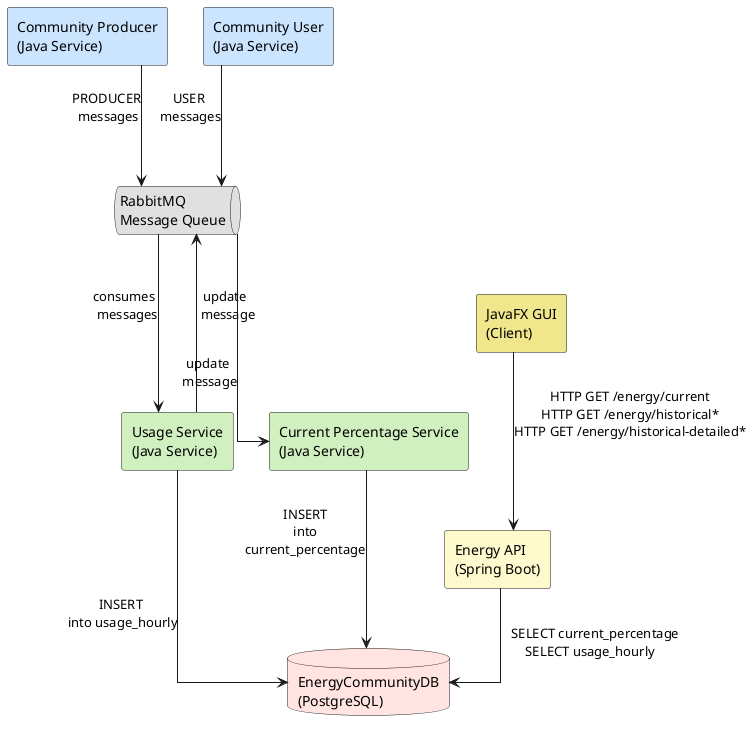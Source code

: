 @startuml name
skinparam componentStyle rectangle
skinparam linetype ortho

' Definition der Module als Komponenten
component "Community Producer\n(Java Service)" as Producer #CCE5FF
component "Community User\n(Java Service)" as User #CCE5FF

queue "RabbitMQ\nMessage Queue" as MQ 	#E0E0E0

component "Usage Service\n(Java Service)" as UsageService #D0F0C0
database "EnergyCommunityDB\n(PostgreSQL)" as DB #FFE4E1

component "Current Percentage Service\n(Java Service)" as CPS #D0F0C0

component "Energy API\n(Spring Boot)" as API #FFFACD
component "JavaFX GUI\n(Client)" as GUI #F0E68C

' Beziehungen / Nachrichtenfluss
Producer ---> MQ : PRODUCER\n messages
User ---> MQ : USER\n messages

MQ ---> UsageService : consumes \n messages
UsageService ---> MQ : \n\nupdate \n message
MQ ---> CPS : update\n message
UsageService --> DB : INSERT\n into usage_hourly


CPS ---> DB : INSERT\n into \ncurrent_percentage

API --> DB : \n   SELECT current_percentage\nSELECT usage_hourly
GUI ---> API : HTTP GET /energy/current\nHTTP GET /energy/historical*\nHTTP GET /energy/historical-detailed*
@enduml